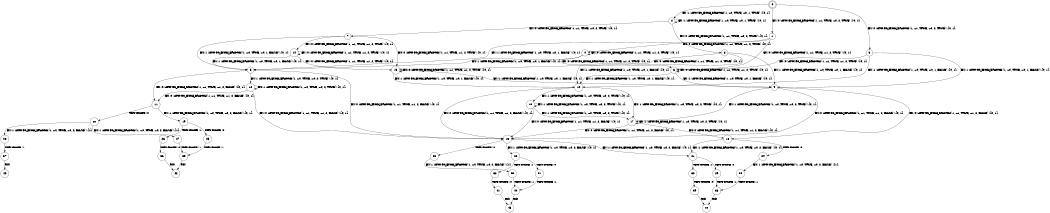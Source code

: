 digraph BCG {
size = "7, 10.5";
center = TRUE;
node [shape = circle];
0 [peripheries = 2];
0 -> 1 [label = "EX !0 !ATOMIC_EXCH_BRANCH (1, +1, TRUE, +0, 2, TRUE) !{0, 1}"];
0 -> 2 [label = "EX !1 !ATOMIC_EXCH_BRANCH (1, +0, TRUE, +0, 1, TRUE) !{0, 1}"];
0 -> 3 [label = "EX !0 !ATOMIC_EXCH_BRANCH (1, +1, TRUE, +0, 2, TRUE) !{0, 1}"];
1 -> 4 [label = "EX !0 !ATOMIC_EXCH_BRANCH (1, +1, TRUE, +1, 2, TRUE) !{0, 1}"];
1 -> 5 [label = "EX !1 !ATOMIC_EXCH_BRANCH (1, +0, TRUE, +0, 1, FALSE) !{0, 1}"];
1 -> 6 [label = "EX !0 !ATOMIC_EXCH_BRANCH (1, +1, TRUE, +1, 2, TRUE) !{0, 1}"];
2 -> 2 [label = "EX !1 !ATOMIC_EXCH_BRANCH (1, +0, TRUE, +0, 1, TRUE) !{0, 1}"];
2 -> 7 [label = "EX !0 !ATOMIC_EXCH_BRANCH (1, +1, TRUE, +0, 2, TRUE) !{0, 1}"];
2 -> 8 [label = "EX !0 !ATOMIC_EXCH_BRANCH (1, +1, TRUE, +0, 2, TRUE) !{0, 1}"];
3 -> 9 [label = "EX !1 !ATOMIC_EXCH_BRANCH (1, +0, TRUE, +0, 1, FALSE) !{0, 1}"];
3 -> 6 [label = "EX !0 !ATOMIC_EXCH_BRANCH (1, +1, TRUE, +1, 2, TRUE) !{0, 1}"];
3 -> 10 [label = "EX !1 !ATOMIC_EXCH_BRANCH (1, +0, TRUE, +0, 1, FALSE) !{0, 1}"];
4 -> 4 [label = "EX !0 !ATOMIC_EXCH_BRANCH (1, +1, TRUE, +1, 2, TRUE) !{0, 1}"];
4 -> 5 [label = "EX !1 !ATOMIC_EXCH_BRANCH (1, +0, TRUE, +0, 1, FALSE) !{0, 1}"];
4 -> 6 [label = "EX !0 !ATOMIC_EXCH_BRANCH (1, +1, TRUE, +1, 2, TRUE) !{0, 1}"];
5 -> 11 [label = "EX !0 !ATOMIC_EXCH_BRANCH (1, +1, TRUE, +1, 2, FALSE) !{0, 1}"];
5 -> 12 [label = "EX !1 !ATOMIC_EXCH_BRANCH (1, +0, TRUE, +0, 2, TRUE) !{0, 1}"];
5 -> 13 [label = "EX !0 !ATOMIC_EXCH_BRANCH (1, +1, TRUE, +1, 2, FALSE) !{0, 1}"];
6 -> 9 [label = "EX !1 !ATOMIC_EXCH_BRANCH (1, +0, TRUE, +0, 1, FALSE) !{0, 1}"];
6 -> 6 [label = "EX !0 !ATOMIC_EXCH_BRANCH (1, +1, TRUE, +1, 2, TRUE) !{0, 1}"];
6 -> 10 [label = "EX !1 !ATOMIC_EXCH_BRANCH (1, +0, TRUE, +0, 1, FALSE) !{0, 1}"];
7 -> 14 [label = "EX !0 !ATOMIC_EXCH_BRANCH (1, +1, TRUE, +1, 2, TRUE) !{0, 1}"];
7 -> 5 [label = "EX !1 !ATOMIC_EXCH_BRANCH (1, +0, TRUE, +0, 1, FALSE) !{0, 1}"];
7 -> 15 [label = "EX !0 !ATOMIC_EXCH_BRANCH (1, +1, TRUE, +1, 2, TRUE) !{0, 1}"];
8 -> 9 [label = "EX !1 !ATOMIC_EXCH_BRANCH (1, +0, TRUE, +0, 1, FALSE) !{0, 1}"];
8 -> 15 [label = "EX !0 !ATOMIC_EXCH_BRANCH (1, +1, TRUE, +1, 2, TRUE) !{0, 1}"];
8 -> 10 [label = "EX !1 !ATOMIC_EXCH_BRANCH (1, +0, TRUE, +0, 1, FALSE) !{0, 1}"];
9 -> 16 [label = "EX !0 !ATOMIC_EXCH_BRANCH (1, +1, TRUE, +1, 2, FALSE) !{0, 1}"];
9 -> 17 [label = "EX !1 !ATOMIC_EXCH_BRANCH (1, +0, TRUE, +0, 2, TRUE) !{0, 1}"];
9 -> 13 [label = "EX !0 !ATOMIC_EXCH_BRANCH (1, +1, TRUE, +1, 2, FALSE) !{0, 1}"];
10 -> 17 [label = "EX !1 !ATOMIC_EXCH_BRANCH (1, +0, TRUE, +0, 2, TRUE) !{0, 1}"];
10 -> 13 [label = "EX !0 !ATOMIC_EXCH_BRANCH (1, +1, TRUE, +1, 2, FALSE) !{0, 1}"];
10 -> 18 [label = "EX !1 !ATOMIC_EXCH_BRANCH (1, +0, TRUE, +0, 2, TRUE) !{0, 1}"];
11 -> 19 [label = "EX !1 !ATOMIC_EXCH_BRANCH (1, +0, TRUE, +0, 2, FALSE) !{0, 1}"];
11 -> 20 [label = "TERMINATE !0"];
12 -> 11 [label = "EX !0 !ATOMIC_EXCH_BRANCH (1, +1, TRUE, +1, 2, FALSE) !{0, 1}"];
12 -> 12 [label = "EX !1 !ATOMIC_EXCH_BRANCH (1, +0, TRUE, +0, 2, TRUE) !{0, 1}"];
12 -> 13 [label = "EX !0 !ATOMIC_EXCH_BRANCH (1, +1, TRUE, +1, 2, FALSE) !{0, 1}"];
13 -> 21 [label = "EX !1 !ATOMIC_EXCH_BRANCH (1, +0, TRUE, +0, 2, FALSE) !{0, 1}"];
13 -> 22 [label = "EX !1 !ATOMIC_EXCH_BRANCH (1, +0, TRUE, +0, 2, FALSE) !{0, 1}"];
13 -> 23 [label = "TERMINATE !0"];
14 -> 14 [label = "EX !0 !ATOMIC_EXCH_BRANCH (1, +1, TRUE, +1, 2, TRUE) !{0, 1}"];
14 -> 5 [label = "EX !1 !ATOMIC_EXCH_BRANCH (1, +0, TRUE, +0, 1, FALSE) !{0, 1}"];
14 -> 15 [label = "EX !0 !ATOMIC_EXCH_BRANCH (1, +1, TRUE, +1, 2, TRUE) !{0, 1}"];
15 -> 9 [label = "EX !1 !ATOMIC_EXCH_BRANCH (1, +0, TRUE, +0, 1, FALSE) !{0, 1}"];
15 -> 15 [label = "EX !0 !ATOMIC_EXCH_BRANCH (1, +1, TRUE, +1, 2, TRUE) !{0, 1}"];
15 -> 10 [label = "EX !1 !ATOMIC_EXCH_BRANCH (1, +0, TRUE, +0, 1, FALSE) !{0, 1}"];
16 -> 21 [label = "EX !1 !ATOMIC_EXCH_BRANCH (1, +0, TRUE, +0, 2, FALSE) !{0, 1}"];
16 -> 24 [label = "TERMINATE !0"];
17 -> 16 [label = "EX !0 !ATOMIC_EXCH_BRANCH (1, +1, TRUE, +1, 2, FALSE) !{0, 1}"];
17 -> 17 [label = "EX !1 !ATOMIC_EXCH_BRANCH (1, +0, TRUE, +0, 2, TRUE) !{0, 1}"];
17 -> 13 [label = "EX !0 !ATOMIC_EXCH_BRANCH (1, +1, TRUE, +1, 2, FALSE) !{0, 1}"];
18 -> 17 [label = "EX !1 !ATOMIC_EXCH_BRANCH (1, +0, TRUE, +0, 2, TRUE) !{0, 1}"];
18 -> 13 [label = "EX !0 !ATOMIC_EXCH_BRANCH (1, +1, TRUE, +1, 2, FALSE) !{0, 1}"];
18 -> 18 [label = "EX !1 !ATOMIC_EXCH_BRANCH (1, +0, TRUE, +0, 2, TRUE) !{0, 1}"];
19 -> 25 [label = "TERMINATE !0"];
19 -> 26 [label = "TERMINATE !1"];
20 -> 27 [label = "EX !1 !ATOMIC_EXCH_BRANCH (1, +0, TRUE, +0, 2, FALSE) !{1}"];
20 -> 28 [label = "EX !1 !ATOMIC_EXCH_BRANCH (1, +0, TRUE, +0, 2, FALSE) !{1}"];
21 -> 29 [label = "TERMINATE !0"];
21 -> 30 [label = "TERMINATE !1"];
22 -> 31 [label = "TERMINATE !0"];
22 -> 32 [label = "TERMINATE !1"];
23 -> 33 [label = "EX !1 !ATOMIC_EXCH_BRANCH (1, +0, TRUE, +0, 2, FALSE) !{1}"];
24 -> 34 [label = "EX !1 !ATOMIC_EXCH_BRANCH (1, +0, TRUE, +0, 2, FALSE) !{1}"];
25 -> 35 [label = "TERMINATE !1"];
26 -> 36 [label = "TERMINATE !0"];
27 -> 35 [label = "TERMINATE !1"];
28 -> 37 [label = "TERMINATE !1"];
29 -> 38 [label = "TERMINATE !1"];
30 -> 39 [label = "TERMINATE !0"];
31 -> 40 [label = "TERMINATE !1"];
32 -> 41 [label = "TERMINATE !0"];
33 -> 40 [label = "TERMINATE !1"];
34 -> 38 [label = "TERMINATE !1"];
35 -> 42 [label = "exit"];
36 -> 42 [label = "exit"];
37 -> 43 [label = "exit"];
38 -> 44 [label = "exit"];
39 -> 44 [label = "exit"];
40 -> 45 [label = "exit"];
41 -> 45 [label = "exit"];
}
